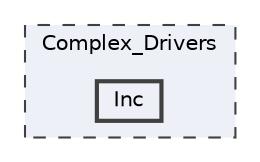 digraph "Complex_Drivers/Inc"
{
 // LATEX_PDF_SIZE
  bgcolor="transparent";
  edge [fontname=Helvetica,fontsize=10,labelfontname=Helvetica,labelfontsize=10];
  node [fontname=Helvetica,fontsize=10,shape=box,height=0.2,width=0.4];
  compound=true
  subgraph clusterdir_ce012c68d92224a58b3a1484e3335213 {
    graph [ bgcolor="#edf0f7", pencolor="grey25", label="Complex_Drivers", fontname=Helvetica,fontsize=10 style="filled,dashed", URL="dir_ce012c68d92224a58b3a1484e3335213.html",tooltip=""]
  dir_a5601a6f3a0f3181a1c9f7dbafd00057 [label="Inc", fillcolor="#edf0f7", color="grey25", style="filled,bold", URL="dir_a5601a6f3a0f3181a1c9f7dbafd00057.html",tooltip=""];
  }
}
